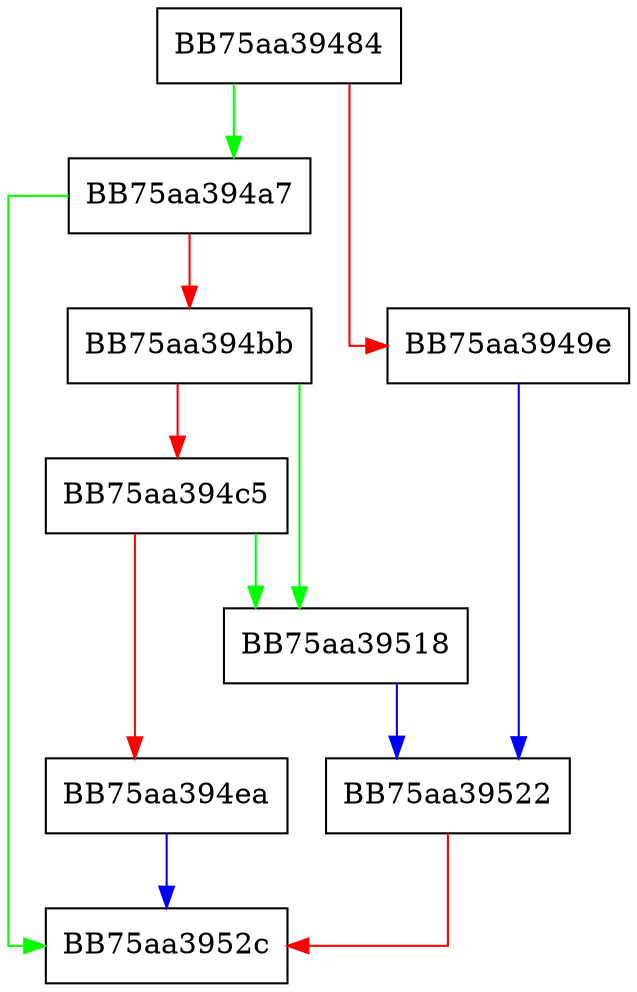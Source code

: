 digraph valueOf {
  node [shape="box"];
  graph [splines=ortho];
  BB75aa39484 -> BB75aa394a7 [color="green"];
  BB75aa39484 -> BB75aa3949e [color="red"];
  BB75aa3949e -> BB75aa39522 [color="blue"];
  BB75aa394a7 -> BB75aa3952c [color="green"];
  BB75aa394a7 -> BB75aa394bb [color="red"];
  BB75aa394bb -> BB75aa39518 [color="green"];
  BB75aa394bb -> BB75aa394c5 [color="red"];
  BB75aa394c5 -> BB75aa39518 [color="green"];
  BB75aa394c5 -> BB75aa394ea [color="red"];
  BB75aa394ea -> BB75aa3952c [color="blue"];
  BB75aa39518 -> BB75aa39522 [color="blue"];
  BB75aa39522 -> BB75aa3952c [color="red"];
}